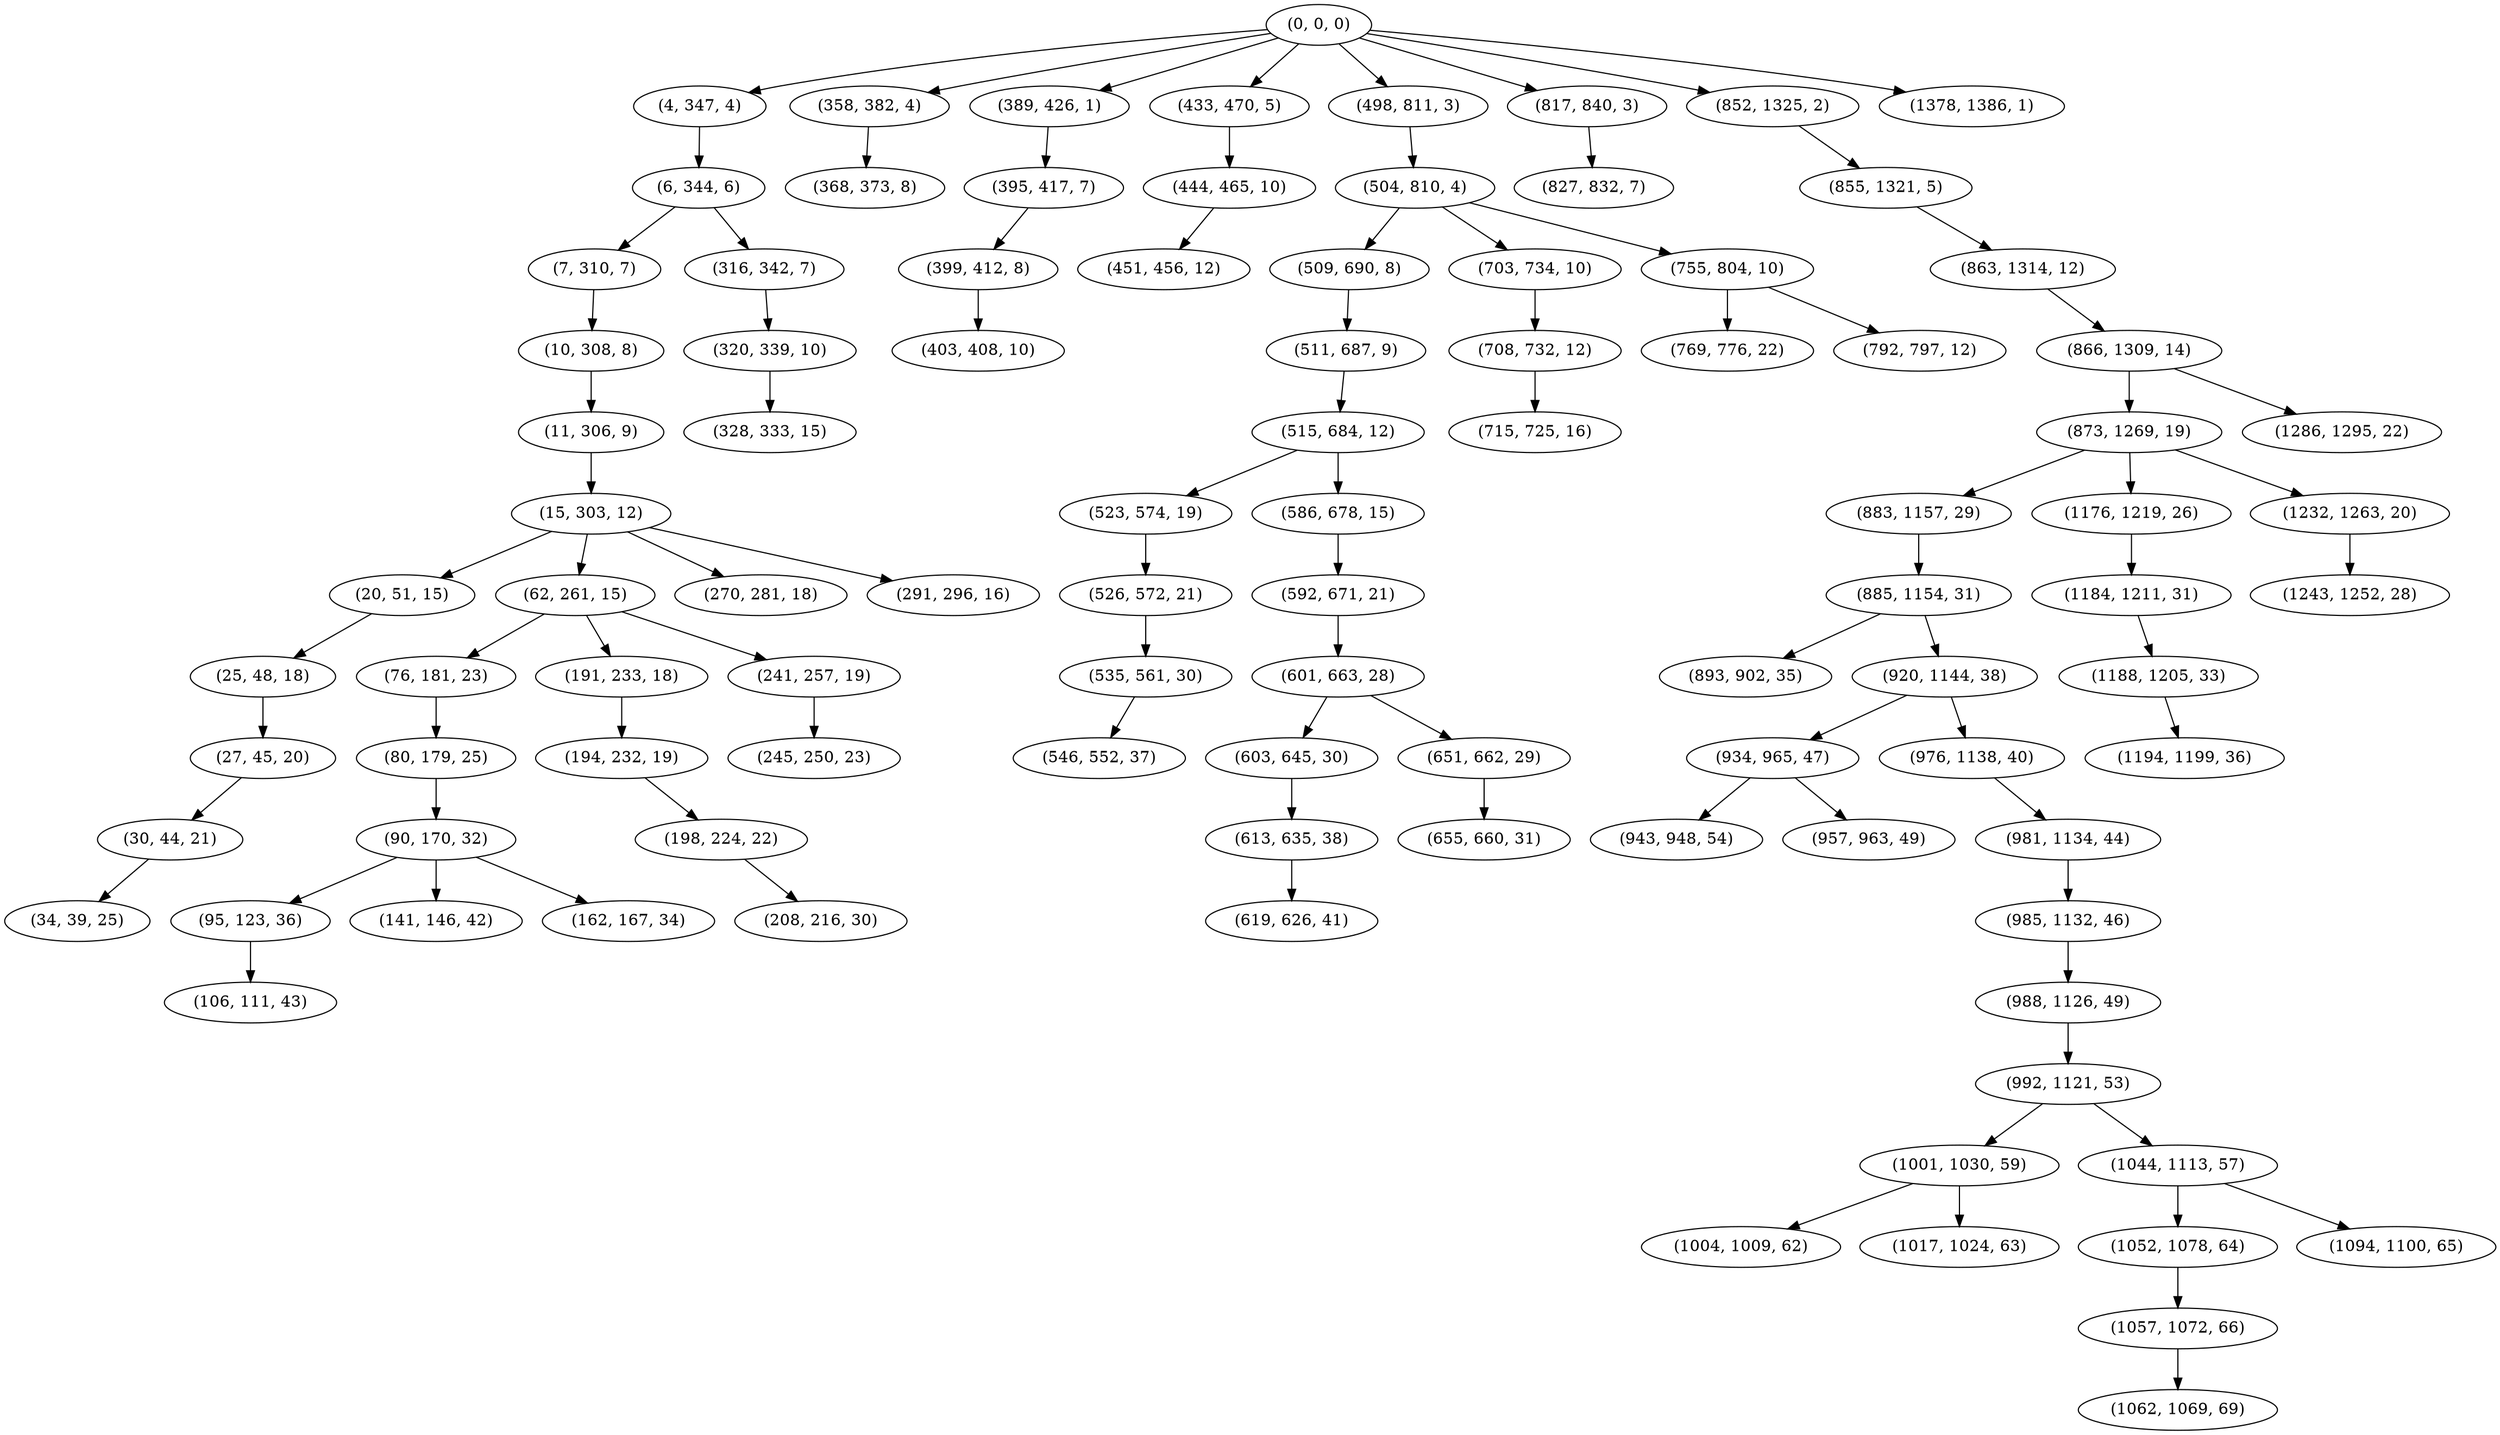 digraph tree {
    "(0, 0, 0)";
    "(4, 347, 4)";
    "(6, 344, 6)";
    "(7, 310, 7)";
    "(10, 308, 8)";
    "(11, 306, 9)";
    "(15, 303, 12)";
    "(20, 51, 15)";
    "(25, 48, 18)";
    "(27, 45, 20)";
    "(30, 44, 21)";
    "(34, 39, 25)";
    "(62, 261, 15)";
    "(76, 181, 23)";
    "(80, 179, 25)";
    "(90, 170, 32)";
    "(95, 123, 36)";
    "(106, 111, 43)";
    "(141, 146, 42)";
    "(162, 167, 34)";
    "(191, 233, 18)";
    "(194, 232, 19)";
    "(198, 224, 22)";
    "(208, 216, 30)";
    "(241, 257, 19)";
    "(245, 250, 23)";
    "(270, 281, 18)";
    "(291, 296, 16)";
    "(316, 342, 7)";
    "(320, 339, 10)";
    "(328, 333, 15)";
    "(358, 382, 4)";
    "(368, 373, 8)";
    "(389, 426, 1)";
    "(395, 417, 7)";
    "(399, 412, 8)";
    "(403, 408, 10)";
    "(433, 470, 5)";
    "(444, 465, 10)";
    "(451, 456, 12)";
    "(498, 811, 3)";
    "(504, 810, 4)";
    "(509, 690, 8)";
    "(511, 687, 9)";
    "(515, 684, 12)";
    "(523, 574, 19)";
    "(526, 572, 21)";
    "(535, 561, 30)";
    "(546, 552, 37)";
    "(586, 678, 15)";
    "(592, 671, 21)";
    "(601, 663, 28)";
    "(603, 645, 30)";
    "(613, 635, 38)";
    "(619, 626, 41)";
    "(651, 662, 29)";
    "(655, 660, 31)";
    "(703, 734, 10)";
    "(708, 732, 12)";
    "(715, 725, 16)";
    "(755, 804, 10)";
    "(769, 776, 22)";
    "(792, 797, 12)";
    "(817, 840, 3)";
    "(827, 832, 7)";
    "(852, 1325, 2)";
    "(855, 1321, 5)";
    "(863, 1314, 12)";
    "(866, 1309, 14)";
    "(873, 1269, 19)";
    "(883, 1157, 29)";
    "(885, 1154, 31)";
    "(893, 902, 35)";
    "(920, 1144, 38)";
    "(934, 965, 47)";
    "(943, 948, 54)";
    "(957, 963, 49)";
    "(976, 1138, 40)";
    "(981, 1134, 44)";
    "(985, 1132, 46)";
    "(988, 1126, 49)";
    "(992, 1121, 53)";
    "(1001, 1030, 59)";
    "(1004, 1009, 62)";
    "(1017, 1024, 63)";
    "(1044, 1113, 57)";
    "(1052, 1078, 64)";
    "(1057, 1072, 66)";
    "(1062, 1069, 69)";
    "(1094, 1100, 65)";
    "(1176, 1219, 26)";
    "(1184, 1211, 31)";
    "(1188, 1205, 33)";
    "(1194, 1199, 36)";
    "(1232, 1263, 20)";
    "(1243, 1252, 28)";
    "(1286, 1295, 22)";
    "(1378, 1386, 1)";
    "(0, 0, 0)" -> "(4, 347, 4)";
    "(0, 0, 0)" -> "(358, 382, 4)";
    "(0, 0, 0)" -> "(389, 426, 1)";
    "(0, 0, 0)" -> "(433, 470, 5)";
    "(0, 0, 0)" -> "(498, 811, 3)";
    "(0, 0, 0)" -> "(817, 840, 3)";
    "(0, 0, 0)" -> "(852, 1325, 2)";
    "(0, 0, 0)" -> "(1378, 1386, 1)";
    "(4, 347, 4)" -> "(6, 344, 6)";
    "(6, 344, 6)" -> "(7, 310, 7)";
    "(6, 344, 6)" -> "(316, 342, 7)";
    "(7, 310, 7)" -> "(10, 308, 8)";
    "(10, 308, 8)" -> "(11, 306, 9)";
    "(11, 306, 9)" -> "(15, 303, 12)";
    "(15, 303, 12)" -> "(20, 51, 15)";
    "(15, 303, 12)" -> "(62, 261, 15)";
    "(15, 303, 12)" -> "(270, 281, 18)";
    "(15, 303, 12)" -> "(291, 296, 16)";
    "(20, 51, 15)" -> "(25, 48, 18)";
    "(25, 48, 18)" -> "(27, 45, 20)";
    "(27, 45, 20)" -> "(30, 44, 21)";
    "(30, 44, 21)" -> "(34, 39, 25)";
    "(62, 261, 15)" -> "(76, 181, 23)";
    "(62, 261, 15)" -> "(191, 233, 18)";
    "(62, 261, 15)" -> "(241, 257, 19)";
    "(76, 181, 23)" -> "(80, 179, 25)";
    "(80, 179, 25)" -> "(90, 170, 32)";
    "(90, 170, 32)" -> "(95, 123, 36)";
    "(90, 170, 32)" -> "(141, 146, 42)";
    "(90, 170, 32)" -> "(162, 167, 34)";
    "(95, 123, 36)" -> "(106, 111, 43)";
    "(191, 233, 18)" -> "(194, 232, 19)";
    "(194, 232, 19)" -> "(198, 224, 22)";
    "(198, 224, 22)" -> "(208, 216, 30)";
    "(241, 257, 19)" -> "(245, 250, 23)";
    "(316, 342, 7)" -> "(320, 339, 10)";
    "(320, 339, 10)" -> "(328, 333, 15)";
    "(358, 382, 4)" -> "(368, 373, 8)";
    "(389, 426, 1)" -> "(395, 417, 7)";
    "(395, 417, 7)" -> "(399, 412, 8)";
    "(399, 412, 8)" -> "(403, 408, 10)";
    "(433, 470, 5)" -> "(444, 465, 10)";
    "(444, 465, 10)" -> "(451, 456, 12)";
    "(498, 811, 3)" -> "(504, 810, 4)";
    "(504, 810, 4)" -> "(509, 690, 8)";
    "(504, 810, 4)" -> "(703, 734, 10)";
    "(504, 810, 4)" -> "(755, 804, 10)";
    "(509, 690, 8)" -> "(511, 687, 9)";
    "(511, 687, 9)" -> "(515, 684, 12)";
    "(515, 684, 12)" -> "(523, 574, 19)";
    "(515, 684, 12)" -> "(586, 678, 15)";
    "(523, 574, 19)" -> "(526, 572, 21)";
    "(526, 572, 21)" -> "(535, 561, 30)";
    "(535, 561, 30)" -> "(546, 552, 37)";
    "(586, 678, 15)" -> "(592, 671, 21)";
    "(592, 671, 21)" -> "(601, 663, 28)";
    "(601, 663, 28)" -> "(603, 645, 30)";
    "(601, 663, 28)" -> "(651, 662, 29)";
    "(603, 645, 30)" -> "(613, 635, 38)";
    "(613, 635, 38)" -> "(619, 626, 41)";
    "(651, 662, 29)" -> "(655, 660, 31)";
    "(703, 734, 10)" -> "(708, 732, 12)";
    "(708, 732, 12)" -> "(715, 725, 16)";
    "(755, 804, 10)" -> "(769, 776, 22)";
    "(755, 804, 10)" -> "(792, 797, 12)";
    "(817, 840, 3)" -> "(827, 832, 7)";
    "(852, 1325, 2)" -> "(855, 1321, 5)";
    "(855, 1321, 5)" -> "(863, 1314, 12)";
    "(863, 1314, 12)" -> "(866, 1309, 14)";
    "(866, 1309, 14)" -> "(873, 1269, 19)";
    "(866, 1309, 14)" -> "(1286, 1295, 22)";
    "(873, 1269, 19)" -> "(883, 1157, 29)";
    "(873, 1269, 19)" -> "(1176, 1219, 26)";
    "(873, 1269, 19)" -> "(1232, 1263, 20)";
    "(883, 1157, 29)" -> "(885, 1154, 31)";
    "(885, 1154, 31)" -> "(893, 902, 35)";
    "(885, 1154, 31)" -> "(920, 1144, 38)";
    "(920, 1144, 38)" -> "(934, 965, 47)";
    "(920, 1144, 38)" -> "(976, 1138, 40)";
    "(934, 965, 47)" -> "(943, 948, 54)";
    "(934, 965, 47)" -> "(957, 963, 49)";
    "(976, 1138, 40)" -> "(981, 1134, 44)";
    "(981, 1134, 44)" -> "(985, 1132, 46)";
    "(985, 1132, 46)" -> "(988, 1126, 49)";
    "(988, 1126, 49)" -> "(992, 1121, 53)";
    "(992, 1121, 53)" -> "(1001, 1030, 59)";
    "(992, 1121, 53)" -> "(1044, 1113, 57)";
    "(1001, 1030, 59)" -> "(1004, 1009, 62)";
    "(1001, 1030, 59)" -> "(1017, 1024, 63)";
    "(1044, 1113, 57)" -> "(1052, 1078, 64)";
    "(1044, 1113, 57)" -> "(1094, 1100, 65)";
    "(1052, 1078, 64)" -> "(1057, 1072, 66)";
    "(1057, 1072, 66)" -> "(1062, 1069, 69)";
    "(1176, 1219, 26)" -> "(1184, 1211, 31)";
    "(1184, 1211, 31)" -> "(1188, 1205, 33)";
    "(1188, 1205, 33)" -> "(1194, 1199, 36)";
    "(1232, 1263, 20)" -> "(1243, 1252, 28)";
}
